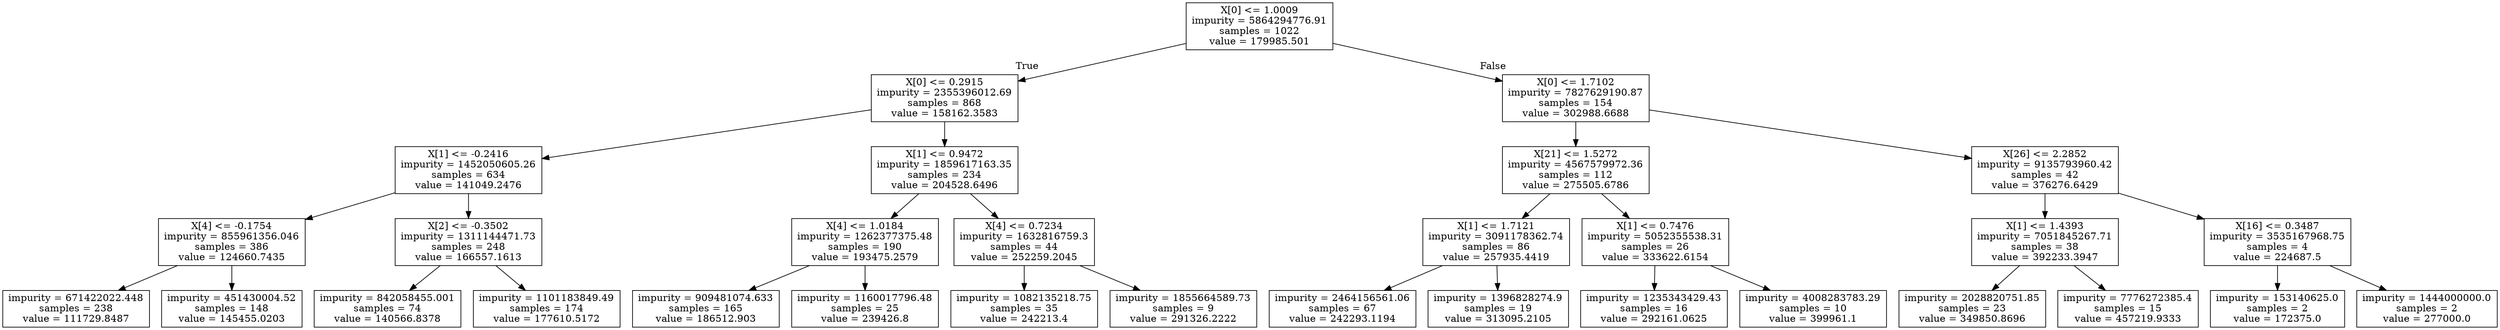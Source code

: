 digraph Tree {
node [shape=box] ;
0 [label="X[0] <= 1.0009\nimpurity = 5864294776.91\nsamples = 1022\nvalue = 179985.501"] ;
1 [label="X[0] <= 0.2915\nimpurity = 2355396012.69\nsamples = 868\nvalue = 158162.3583"] ;
0 -> 1 [labeldistance=2.5, labelangle=45, headlabel="True"] ;
2 [label="X[1] <= -0.2416\nimpurity = 1452050605.26\nsamples = 634\nvalue = 141049.2476"] ;
1 -> 2 ;
3 [label="X[4] <= -0.1754\nimpurity = 855961356.046\nsamples = 386\nvalue = 124660.7435"] ;
2 -> 3 ;
4 [label="impurity = 671422022.448\nsamples = 238\nvalue = 111729.8487"] ;
3 -> 4 ;
5 [label="impurity = 451430004.52\nsamples = 148\nvalue = 145455.0203"] ;
3 -> 5 ;
6 [label="X[2] <= -0.3502\nimpurity = 1311144471.73\nsamples = 248\nvalue = 166557.1613"] ;
2 -> 6 ;
7 [label="impurity = 842058455.001\nsamples = 74\nvalue = 140566.8378"] ;
6 -> 7 ;
8 [label="impurity = 1101183849.49\nsamples = 174\nvalue = 177610.5172"] ;
6 -> 8 ;
9 [label="X[1] <= 0.9472\nimpurity = 1859617163.35\nsamples = 234\nvalue = 204528.6496"] ;
1 -> 9 ;
10 [label="X[4] <= 1.0184\nimpurity = 1262377375.48\nsamples = 190\nvalue = 193475.2579"] ;
9 -> 10 ;
11 [label="impurity = 909481074.633\nsamples = 165\nvalue = 186512.903"] ;
10 -> 11 ;
12 [label="impurity = 1160017796.48\nsamples = 25\nvalue = 239426.8"] ;
10 -> 12 ;
13 [label="X[4] <= 0.7234\nimpurity = 1632816759.3\nsamples = 44\nvalue = 252259.2045"] ;
9 -> 13 ;
14 [label="impurity = 1082135218.75\nsamples = 35\nvalue = 242213.4"] ;
13 -> 14 ;
15 [label="impurity = 1855664589.73\nsamples = 9\nvalue = 291326.2222"] ;
13 -> 15 ;
16 [label="X[0] <= 1.7102\nimpurity = 7827629190.87\nsamples = 154\nvalue = 302988.6688"] ;
0 -> 16 [labeldistance=2.5, labelangle=-45, headlabel="False"] ;
17 [label="X[21] <= 1.5272\nimpurity = 4567579972.36\nsamples = 112\nvalue = 275505.6786"] ;
16 -> 17 ;
18 [label="X[1] <= 1.7121\nimpurity = 3091178362.74\nsamples = 86\nvalue = 257935.4419"] ;
17 -> 18 ;
19 [label="impurity = 2464156561.06\nsamples = 67\nvalue = 242293.1194"] ;
18 -> 19 ;
20 [label="impurity = 1396828274.9\nsamples = 19\nvalue = 313095.2105"] ;
18 -> 20 ;
21 [label="X[1] <= 0.7476\nimpurity = 5052355538.31\nsamples = 26\nvalue = 333622.6154"] ;
17 -> 21 ;
22 [label="impurity = 1235343429.43\nsamples = 16\nvalue = 292161.0625"] ;
21 -> 22 ;
23 [label="impurity = 4008283783.29\nsamples = 10\nvalue = 399961.1"] ;
21 -> 23 ;
24 [label="X[26] <= 2.2852\nimpurity = 9135793960.42\nsamples = 42\nvalue = 376276.6429"] ;
16 -> 24 ;
25 [label="X[1] <= 1.4393\nimpurity = 7051845267.71\nsamples = 38\nvalue = 392233.3947"] ;
24 -> 25 ;
26 [label="impurity = 2028820751.85\nsamples = 23\nvalue = 349850.8696"] ;
25 -> 26 ;
27 [label="impurity = 7776272385.4\nsamples = 15\nvalue = 457219.9333"] ;
25 -> 27 ;
28 [label="X[16] <= 0.3487\nimpurity = 3535167968.75\nsamples = 4\nvalue = 224687.5"] ;
24 -> 28 ;
29 [label="impurity = 153140625.0\nsamples = 2\nvalue = 172375.0"] ;
28 -> 29 ;
30 [label="impurity = 1444000000.0\nsamples = 2\nvalue = 277000.0"] ;
28 -> 30 ;
}